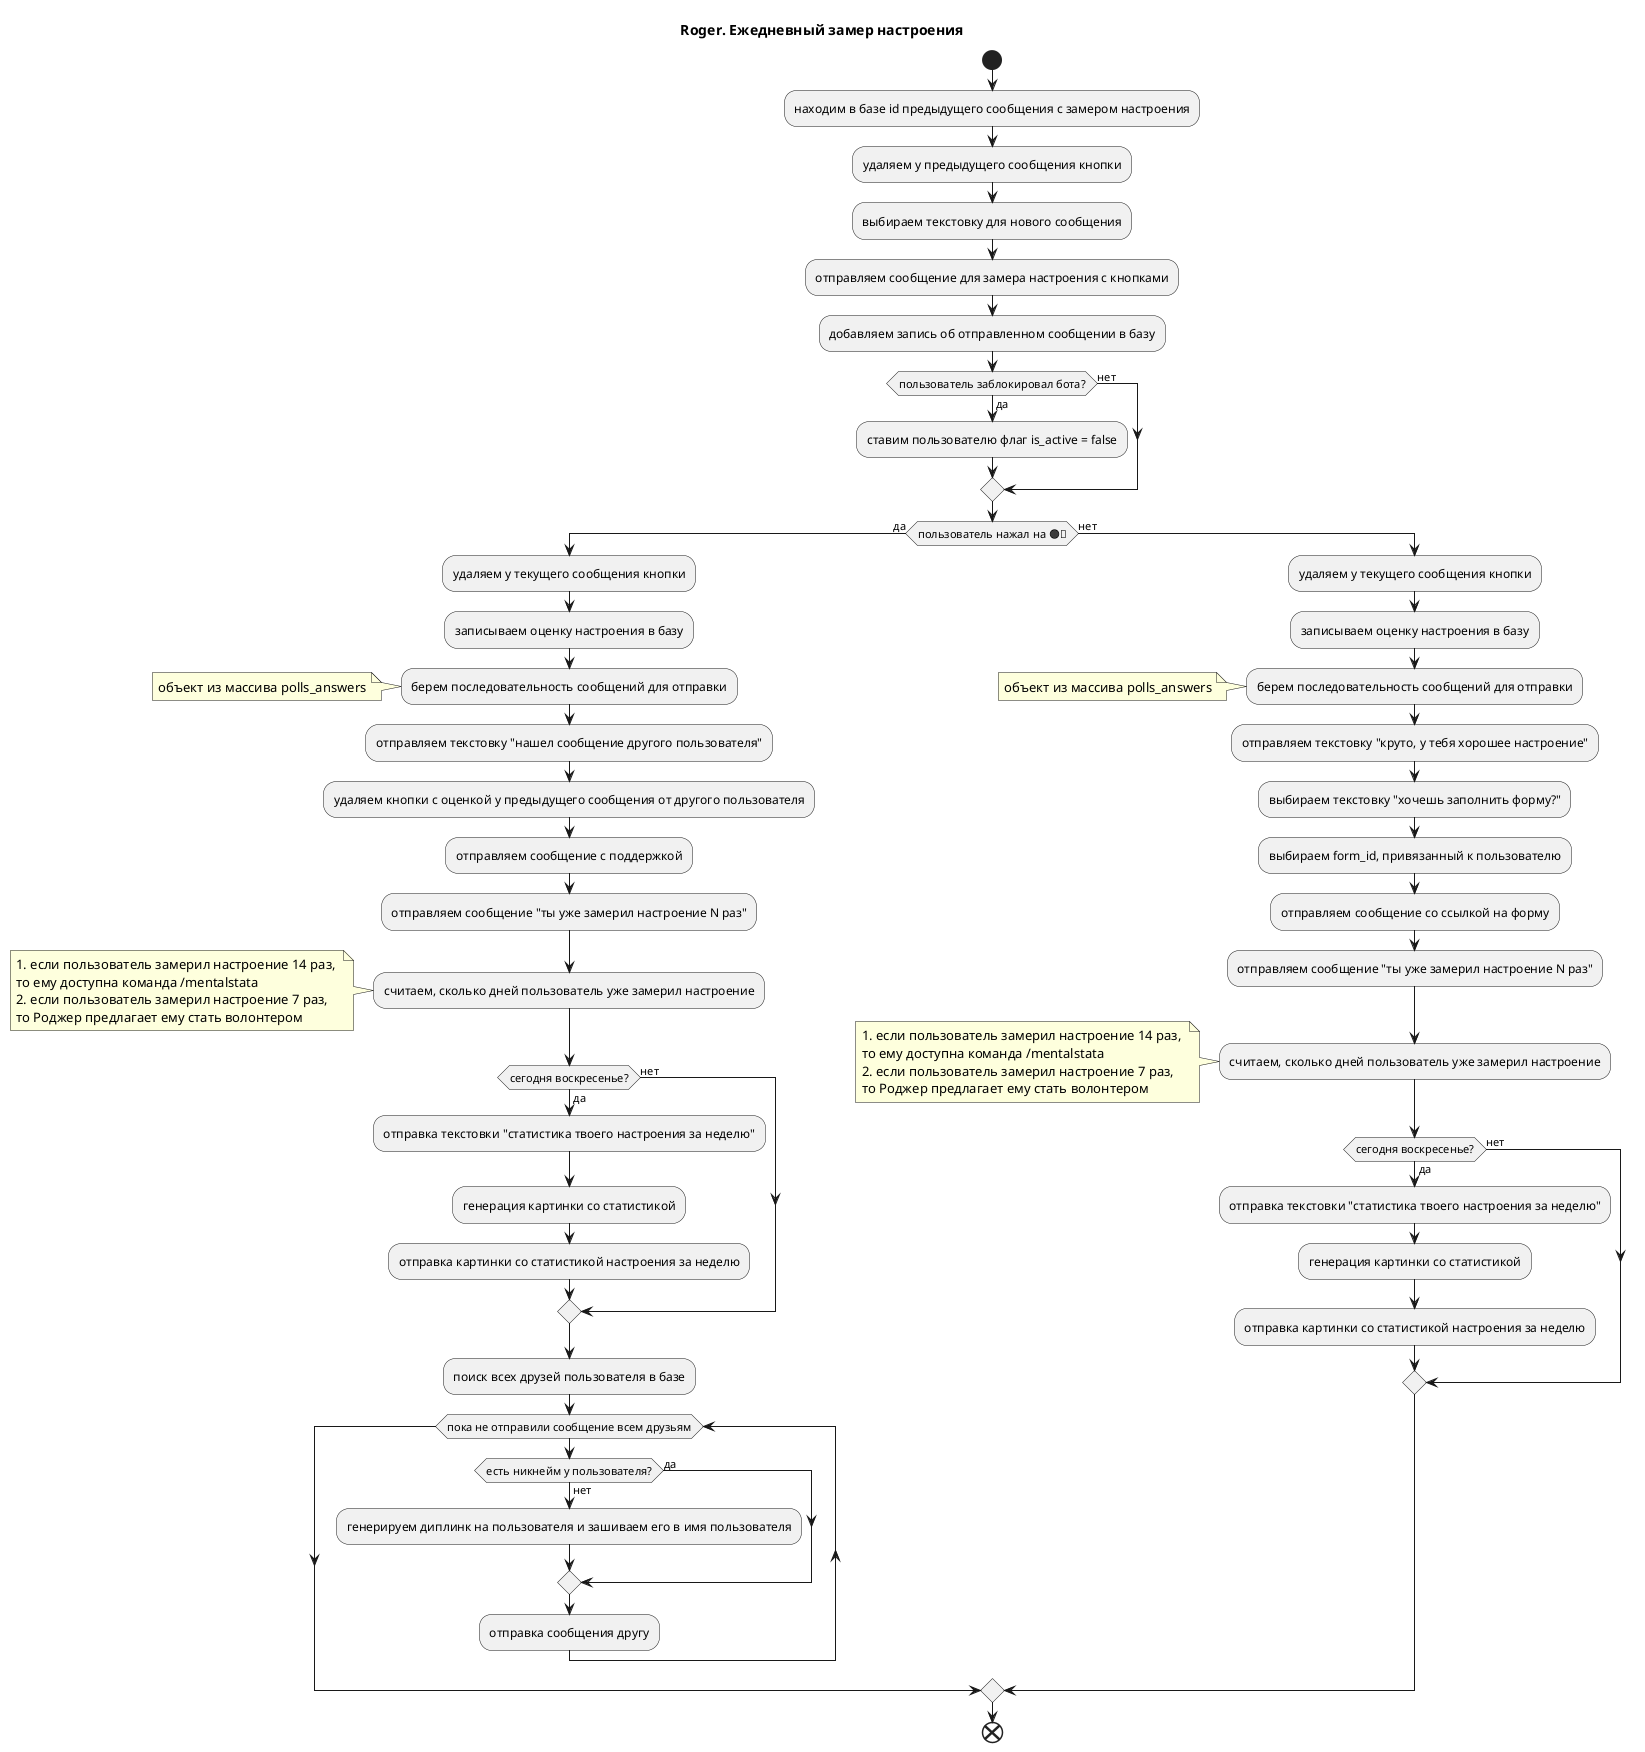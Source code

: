 'install plantuml extension and java
'after that press opt+d or alt+d
'it'll open a preview of UML activity diagram
'more info here: https://www.notion.so/maximkataev/Roger-Mental-Bot-5768c661baa349d8ab88bf8e69940685?pvs=4

@startuml
title Roger. Ежедневный замер настроения
start
  :находим в базе id предыдущего сообщения с замером настроения;
  :удаляем у предыдущего сообщения кнопки;
  :выбираем текстовку для нового сообщения;
  :отправляем сообщение для замера настроения с кнопками;
  :добавляем запись об отправленном сообщении в базу;
  if (пользователь заблокировал бота?) then (да)
    :ставим пользователю флаг is_active = false;
  else (нет)
  endif
  if (пользователь нажал на 🟠🔴) then (да)
    :удаляем у текущего сообщения кнопки;
    :записываем оценку настроения в базу;
    :берем последовательность сообщений для отправки;
    note left 
      объект из массива polls_answers
    endnote
    :отправляем текстовку "нашел сообщение другого пользователя";
    :удаляем кнопки с оценкой у предыдущего сообщения от другого пользователя;
    :отправляем сообщение с поддержкой;
    :отправляем сообщение "ты уже замерил настроение N раз";
    :считаем, сколько дней пользователь уже замерил настроение;
    note left 
      1. если пользователь замерил настроение 14 раз, 
      то ему доступна команда /mentalstata
      2. если пользователь замерил настроение 7 раз, 
      то Роджер предлагает ему стать волонтером
    endnote
    if (сегодня воскресенье?) then (да)
      :отправка текстовки "статистика твоего настроения за неделю";
      :генерация картинки со статистикой;
      :отправка картинки со статистикой настроения за неделю;
    else (нет)
    endif
    :поиск всех друзей пользователя в базе;
    while (пока не отправили сообщение всем друзьям)
      if (есть никнейм у пользователя?) then (да)
      else (нет)
        :генерируем диплинк на пользователя и зашиваем его в имя пользователя;
      endif
    :отправка сообщения другу;
    endwhile
  else (нет)
    :удаляем у текущего сообщения кнопки;
    :записываем оценку настроения в базу;
    :берем последовательность сообщений для отправки;
    note left 
      объект из массива polls_answers
    endnote
    :отправляем текстовку "круто, у тебя хорошее настроение";
    :выбираем текстовку "хочешь заполнить форму?";
    :выбираем form_id, привязанный к пользователю;
    :отправляем сообщение со ссылкой на форму;
    :отправляем сообщение "ты уже замерил настроение N раз";
    :считаем, сколько дней пользователь уже замерил настроение;
    note left 
      1. если пользователь замерил настроение 14 раз, 
      то ему доступна команда /mentalstata
      2. если пользователь замерил настроение 7 раз, 
      то Роджер предлагает ему стать волонтером
    endnote
    if (сегодня воскресенье?) then (да)
      :отправка текстовки "статистика твоего настроения за неделю";
      :генерация картинки со статистикой;
      :отправка картинки со статистикой настроения за неделю;
    else (нет)
    endif
  endif
end
@enduml